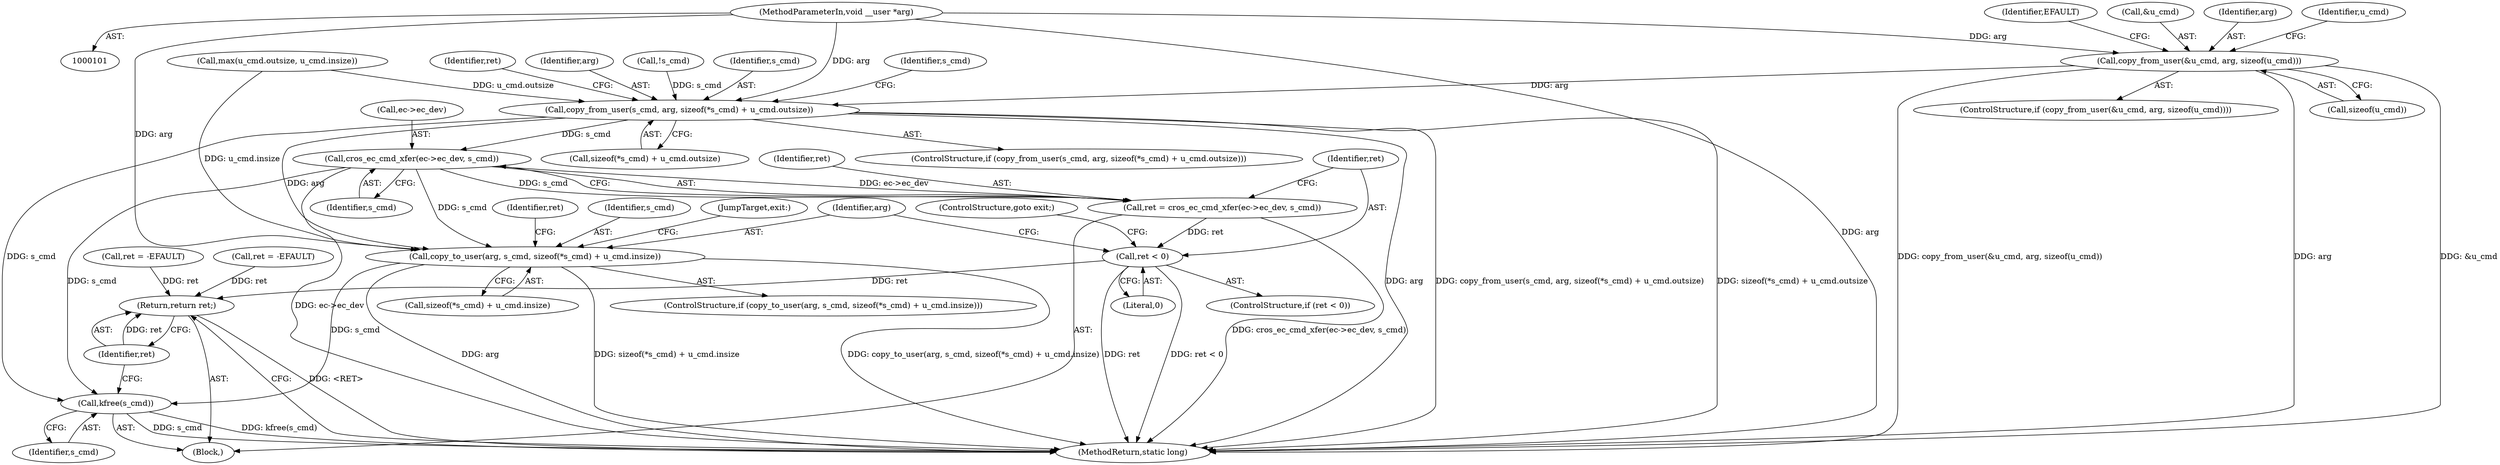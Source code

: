 digraph "1_linux_096cdc6f52225835ff503f987a0d68ef770bb78e@API" {
"1000109" [label="(Call,copy_from_user(&u_cmd, arg, sizeof(u_cmd)))"];
"1000103" [label="(MethodParameterIn,void __user *arg)"];
"1000155" [label="(Call,copy_from_user(s_cmd, arg, sizeof(*s_cmd) + u_cmd.outsize))"];
"1000180" [label="(Call,cros_ec_cmd_xfer(ec->ec_dev, s_cmd))"];
"1000178" [label="(Call,ret = cros_ec_cmd_xfer(ec->ec_dev, s_cmd))"];
"1000186" [label="(Call,ret < 0)"];
"1000208" [label="(Return,return ret;)"];
"1000191" [label="(Call,copy_to_user(arg, s_cmd, sizeof(*s_cmd) + u_cmd.insize))"];
"1000206" [label="(Call,kfree(s_cmd))"];
"1000109" [label="(Call,copy_from_user(&u_cmd, arg, sizeof(u_cmd)))"];
"1000190" [label="(ControlStructure,if (copy_to_user(arg, s_cmd, sizeof(*s_cmd) + u_cmd.insize)))"];
"1000188" [label="(Literal,0)"];
"1000184" [label="(Identifier,s_cmd)"];
"1000209" [label="(Identifier,ret)"];
"1000205" [label="(JumpTarget,exit:)"];
"1000180" [label="(Call,cros_ec_cmd_xfer(ec->ec_dev, s_cmd))"];
"1000113" [label="(Call,sizeof(u_cmd))"];
"1000187" [label="(Identifier,ret)"];
"1000166" [label="(Call,ret = -EFAULT)"];
"1000194" [label="(Call,sizeof(*s_cmd) + u_cmd.insize)"];
"1000206" [label="(Call,kfree(s_cmd))"];
"1000154" [label="(ControlStructure,if (copy_from_user(s_cmd, arg, sizeof(*s_cmd) + u_cmd.outsize)))"];
"1000189" [label="(ControlStructure,goto exit;)"];
"1000210" [label="(MethodReturn,static long)"];
"1000155" [label="(Call,copy_from_user(s_cmd, arg, sizeof(*s_cmd) + u_cmd.outsize))"];
"1000192" [label="(Identifier,arg)"];
"1000201" [label="(Call,ret = -EFAULT)"];
"1000181" [label="(Call,ec->ec_dev)"];
"1000186" [label="(Call,ret < 0)"];
"1000202" [label="(Identifier,ret)"];
"1000103" [label="(MethodParameterIn,void __user *arg)"];
"1000178" [label="(Call,ret = cros_ec_cmd_xfer(ec->ec_dev, s_cmd))"];
"1000122" [label="(Identifier,u_cmd)"];
"1000158" [label="(Call,sizeof(*s_cmd) + u_cmd.outsize)"];
"1000208" [label="(Return,return ret;)"];
"1000104" [label="(Block,)"];
"1000173" [label="(Identifier,s_cmd)"];
"1000140" [label="(Call,max(u_cmd.outsize, u_cmd.insize))"];
"1000207" [label="(Identifier,s_cmd)"];
"1000108" [label="(ControlStructure,if (copy_from_user(&u_cmd, arg, sizeof(u_cmd))))"];
"1000117" [label="(Identifier,EFAULT)"];
"1000167" [label="(Identifier,ret)"];
"1000191" [label="(Call,copy_to_user(arg, s_cmd, sizeof(*s_cmd) + u_cmd.insize))"];
"1000110" [label="(Call,&u_cmd)"];
"1000112" [label="(Identifier,arg)"];
"1000193" [label="(Identifier,s_cmd)"];
"1000157" [label="(Identifier,arg)"];
"1000149" [label="(Call,!s_cmd)"];
"1000185" [label="(ControlStructure,if (ret < 0))"];
"1000179" [label="(Identifier,ret)"];
"1000156" [label="(Identifier,s_cmd)"];
"1000109" -> "1000108"  [label="AST: "];
"1000109" -> "1000113"  [label="CFG: "];
"1000110" -> "1000109"  [label="AST: "];
"1000112" -> "1000109"  [label="AST: "];
"1000113" -> "1000109"  [label="AST: "];
"1000117" -> "1000109"  [label="CFG: "];
"1000122" -> "1000109"  [label="CFG: "];
"1000109" -> "1000210"  [label="DDG: arg"];
"1000109" -> "1000210"  [label="DDG: &u_cmd"];
"1000109" -> "1000210"  [label="DDG: copy_from_user(&u_cmd, arg, sizeof(u_cmd))"];
"1000103" -> "1000109"  [label="DDG: arg"];
"1000109" -> "1000155"  [label="DDG: arg"];
"1000103" -> "1000101"  [label="AST: "];
"1000103" -> "1000210"  [label="DDG: arg"];
"1000103" -> "1000155"  [label="DDG: arg"];
"1000103" -> "1000191"  [label="DDG: arg"];
"1000155" -> "1000154"  [label="AST: "];
"1000155" -> "1000158"  [label="CFG: "];
"1000156" -> "1000155"  [label="AST: "];
"1000157" -> "1000155"  [label="AST: "];
"1000158" -> "1000155"  [label="AST: "];
"1000167" -> "1000155"  [label="CFG: "];
"1000173" -> "1000155"  [label="CFG: "];
"1000155" -> "1000210"  [label="DDG: arg"];
"1000155" -> "1000210"  [label="DDG: copy_from_user(s_cmd, arg, sizeof(*s_cmd) + u_cmd.outsize)"];
"1000155" -> "1000210"  [label="DDG: sizeof(*s_cmd) + u_cmd.outsize"];
"1000149" -> "1000155"  [label="DDG: s_cmd"];
"1000140" -> "1000155"  [label="DDG: u_cmd.outsize"];
"1000155" -> "1000180"  [label="DDG: s_cmd"];
"1000155" -> "1000191"  [label="DDG: arg"];
"1000155" -> "1000206"  [label="DDG: s_cmd"];
"1000180" -> "1000178"  [label="AST: "];
"1000180" -> "1000184"  [label="CFG: "];
"1000181" -> "1000180"  [label="AST: "];
"1000184" -> "1000180"  [label="AST: "];
"1000178" -> "1000180"  [label="CFG: "];
"1000180" -> "1000210"  [label="DDG: ec->ec_dev"];
"1000180" -> "1000178"  [label="DDG: ec->ec_dev"];
"1000180" -> "1000178"  [label="DDG: s_cmd"];
"1000180" -> "1000191"  [label="DDG: s_cmd"];
"1000180" -> "1000206"  [label="DDG: s_cmd"];
"1000178" -> "1000104"  [label="AST: "];
"1000179" -> "1000178"  [label="AST: "];
"1000187" -> "1000178"  [label="CFG: "];
"1000178" -> "1000210"  [label="DDG: cros_ec_cmd_xfer(ec->ec_dev, s_cmd)"];
"1000178" -> "1000186"  [label="DDG: ret"];
"1000186" -> "1000185"  [label="AST: "];
"1000186" -> "1000188"  [label="CFG: "];
"1000187" -> "1000186"  [label="AST: "];
"1000188" -> "1000186"  [label="AST: "];
"1000189" -> "1000186"  [label="CFG: "];
"1000192" -> "1000186"  [label="CFG: "];
"1000186" -> "1000210"  [label="DDG: ret < 0"];
"1000186" -> "1000210"  [label="DDG: ret"];
"1000186" -> "1000208"  [label="DDG: ret"];
"1000208" -> "1000104"  [label="AST: "];
"1000208" -> "1000209"  [label="CFG: "];
"1000209" -> "1000208"  [label="AST: "];
"1000210" -> "1000208"  [label="CFG: "];
"1000208" -> "1000210"  [label="DDG: <RET>"];
"1000209" -> "1000208"  [label="DDG: ret"];
"1000166" -> "1000208"  [label="DDG: ret"];
"1000201" -> "1000208"  [label="DDG: ret"];
"1000191" -> "1000190"  [label="AST: "];
"1000191" -> "1000194"  [label="CFG: "];
"1000192" -> "1000191"  [label="AST: "];
"1000193" -> "1000191"  [label="AST: "];
"1000194" -> "1000191"  [label="AST: "];
"1000202" -> "1000191"  [label="CFG: "];
"1000205" -> "1000191"  [label="CFG: "];
"1000191" -> "1000210"  [label="DDG: sizeof(*s_cmd) + u_cmd.insize"];
"1000191" -> "1000210"  [label="DDG: copy_to_user(arg, s_cmd, sizeof(*s_cmd) + u_cmd.insize)"];
"1000191" -> "1000210"  [label="DDG: arg"];
"1000140" -> "1000191"  [label="DDG: u_cmd.insize"];
"1000191" -> "1000206"  [label="DDG: s_cmd"];
"1000206" -> "1000104"  [label="AST: "];
"1000206" -> "1000207"  [label="CFG: "];
"1000207" -> "1000206"  [label="AST: "];
"1000209" -> "1000206"  [label="CFG: "];
"1000206" -> "1000210"  [label="DDG: kfree(s_cmd)"];
"1000206" -> "1000210"  [label="DDG: s_cmd"];
}
